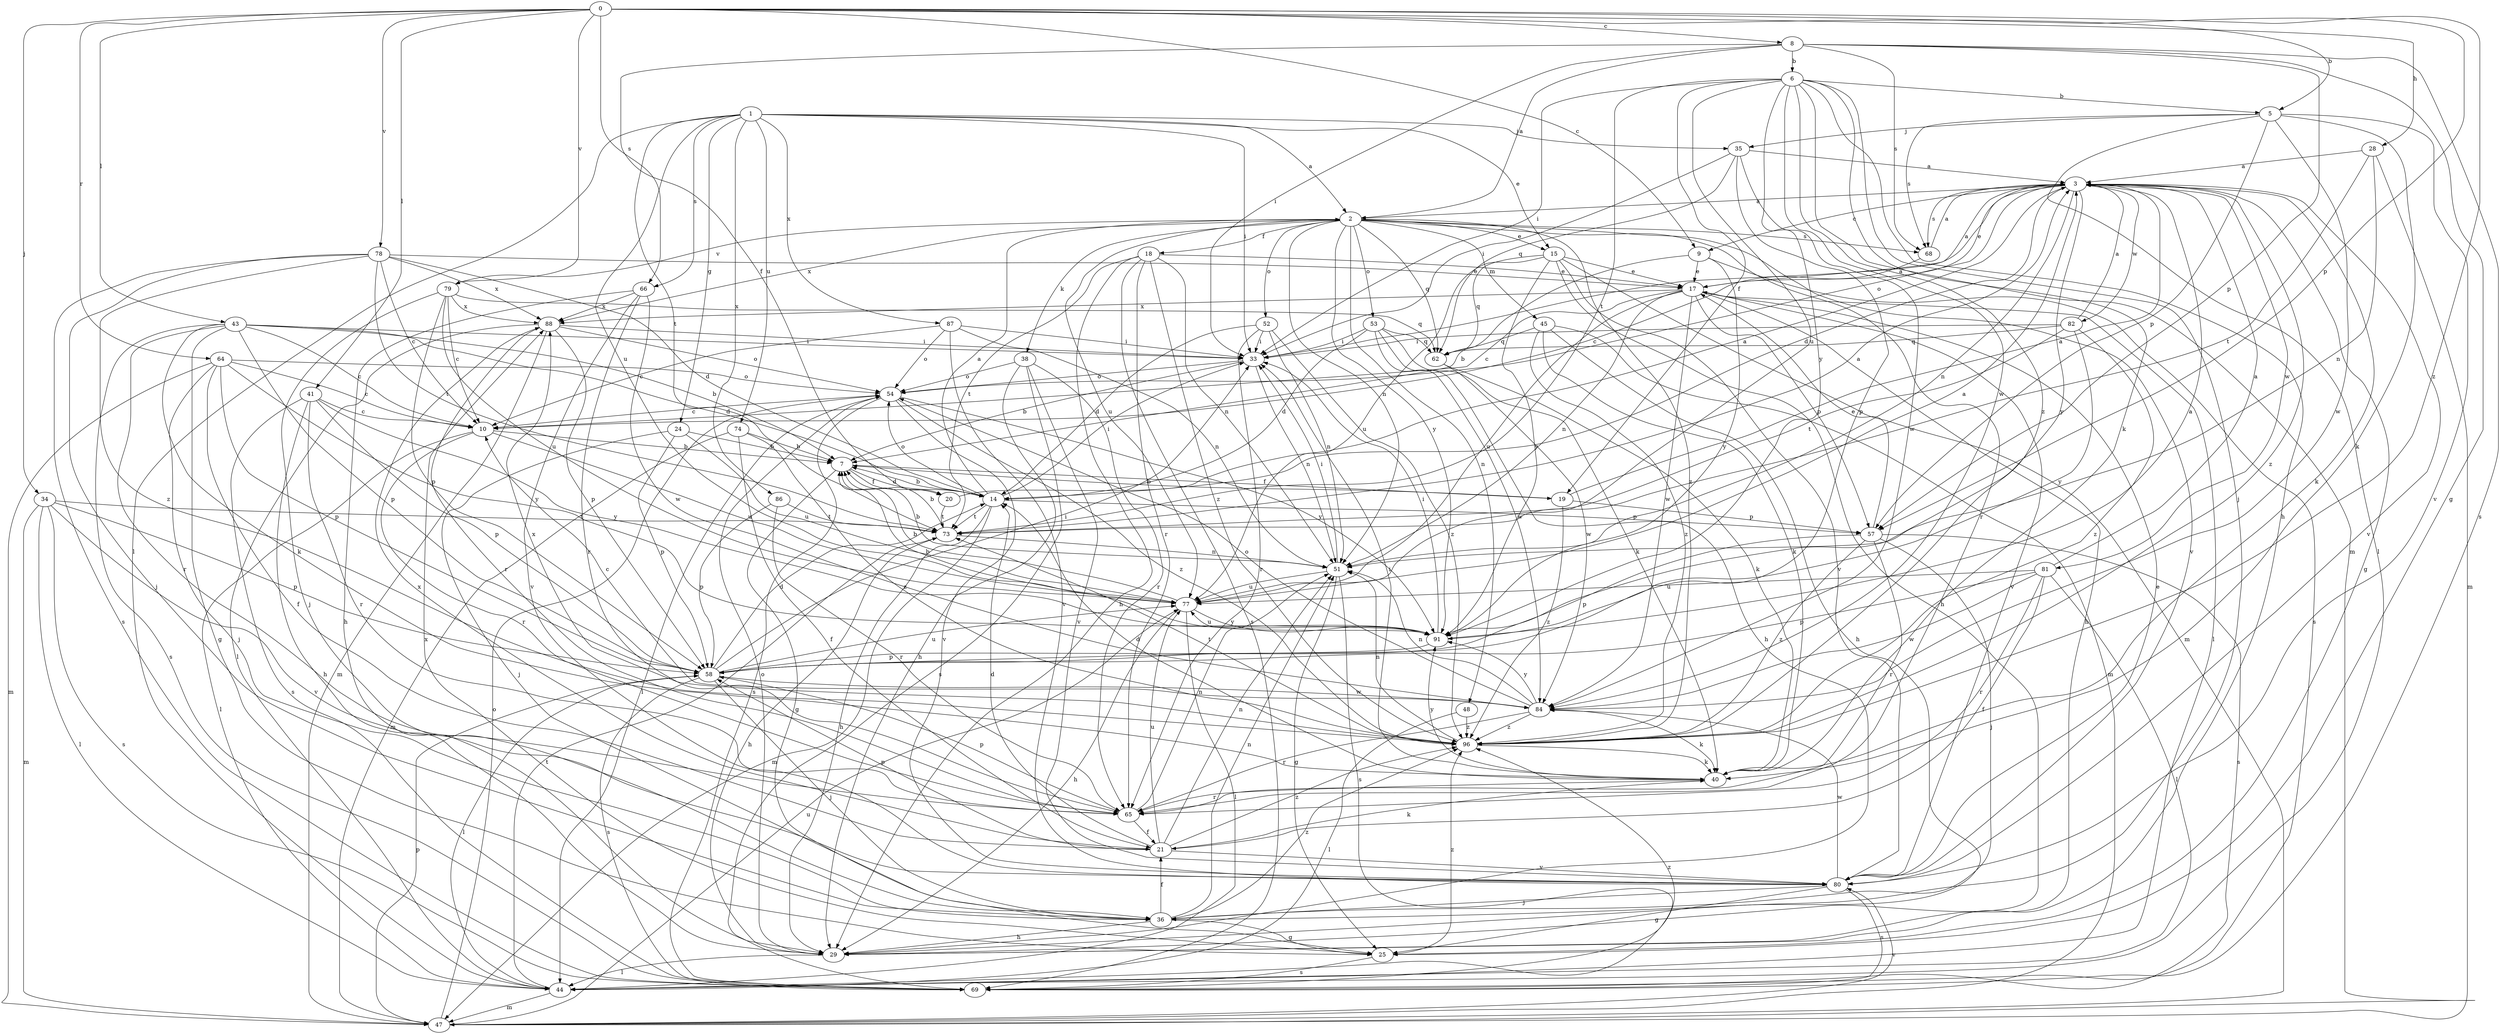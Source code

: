 strict digraph  {
0;
1;
2;
3;
5;
6;
7;
8;
9;
10;
14;
15;
17;
18;
19;
20;
21;
24;
25;
28;
29;
33;
34;
35;
36;
38;
40;
41;
43;
44;
45;
47;
48;
51;
52;
53;
54;
57;
58;
62;
64;
65;
66;
68;
69;
73;
74;
77;
78;
79;
80;
81;
82;
84;
86;
87;
88;
91;
96;
0 -> 5  [label=b];
0 -> 8  [label=c];
0 -> 9  [label=c];
0 -> 28  [label=h];
0 -> 34  [label=j];
0 -> 41  [label=l];
0 -> 43  [label=l];
0 -> 57  [label=p];
0 -> 64  [label=r];
0 -> 66  [label=s];
0 -> 78  [label=v];
0 -> 79  [label=v];
0 -> 96  [label=z];
1 -> 2  [label=a];
1 -> 15  [label=e];
1 -> 24  [label=g];
1 -> 33  [label=i];
1 -> 35  [label=j];
1 -> 44  [label=l];
1 -> 66  [label=s];
1 -> 73  [label=t];
1 -> 74  [label=u];
1 -> 77  [label=u];
1 -> 86  [label=x];
1 -> 87  [label=x];
2 -> 15  [label=e];
2 -> 18  [label=f];
2 -> 38  [label=k];
2 -> 45  [label=m];
2 -> 48  [label=n];
2 -> 51  [label=n];
2 -> 52  [label=o];
2 -> 53  [label=o];
2 -> 62  [label=q];
2 -> 65  [label=r];
2 -> 68  [label=s];
2 -> 77  [label=u];
2 -> 79  [label=v];
2 -> 80  [label=v];
2 -> 88  [label=x];
2 -> 91  [label=y];
2 -> 96  [label=z];
3 -> 2  [label=a];
3 -> 9  [label=c];
3 -> 14  [label=d];
3 -> 17  [label=e];
3 -> 25  [label=g];
3 -> 40  [label=k];
3 -> 51  [label=n];
3 -> 54  [label=o];
3 -> 68  [label=s];
3 -> 80  [label=v];
3 -> 81  [label=w];
3 -> 82  [label=w];
3 -> 91  [label=y];
3 -> 96  [label=z];
5 -> 35  [label=j];
5 -> 40  [label=k];
5 -> 44  [label=l];
5 -> 57  [label=p];
5 -> 68  [label=s];
5 -> 80  [label=v];
5 -> 84  [label=w];
6 -> 5  [label=b];
6 -> 19  [label=f];
6 -> 29  [label=h];
6 -> 33  [label=i];
6 -> 36  [label=j];
6 -> 40  [label=k];
6 -> 47  [label=m];
6 -> 73  [label=t];
6 -> 77  [label=u];
6 -> 84  [label=w];
6 -> 91  [label=y];
6 -> 96  [label=z];
7 -> 14  [label=d];
7 -> 19  [label=f];
7 -> 20  [label=f];
7 -> 25  [label=g];
8 -> 2  [label=a];
8 -> 6  [label=b];
8 -> 20  [label=f];
8 -> 25  [label=g];
8 -> 33  [label=i];
8 -> 57  [label=p];
8 -> 68  [label=s];
8 -> 69  [label=s];
9 -> 7  [label=b];
9 -> 17  [label=e];
9 -> 69  [label=s];
9 -> 91  [label=y];
10 -> 7  [label=b];
10 -> 44  [label=l];
10 -> 65  [label=r];
10 -> 77  [label=u];
14 -> 2  [label=a];
14 -> 7  [label=b];
14 -> 29  [label=h];
14 -> 33  [label=i];
14 -> 47  [label=m];
14 -> 54  [label=o];
14 -> 57  [label=p];
14 -> 73  [label=t];
15 -> 17  [label=e];
15 -> 29  [label=h];
15 -> 47  [label=m];
15 -> 62  [label=q];
15 -> 77  [label=u];
15 -> 80  [label=v];
15 -> 91  [label=y];
17 -> 3  [label=a];
17 -> 10  [label=c];
17 -> 29  [label=h];
17 -> 44  [label=l];
17 -> 51  [label=n];
17 -> 57  [label=p];
17 -> 77  [label=u];
17 -> 80  [label=v];
17 -> 84  [label=w];
17 -> 88  [label=x];
18 -> 17  [label=e];
18 -> 29  [label=h];
18 -> 51  [label=n];
18 -> 65  [label=r];
18 -> 69  [label=s];
18 -> 73  [label=t];
18 -> 96  [label=z];
19 -> 3  [label=a];
19 -> 7  [label=b];
19 -> 57  [label=p];
19 -> 96  [label=z];
20 -> 3  [label=a];
20 -> 73  [label=t];
21 -> 14  [label=d];
21 -> 40  [label=k];
21 -> 51  [label=n];
21 -> 58  [label=p];
21 -> 77  [label=u];
21 -> 80  [label=v];
21 -> 88  [label=x];
21 -> 96  [label=z];
24 -> 7  [label=b];
24 -> 36  [label=j];
24 -> 58  [label=p];
24 -> 77  [label=u];
25 -> 69  [label=s];
25 -> 88  [label=x];
25 -> 96  [label=z];
28 -> 3  [label=a];
28 -> 47  [label=m];
28 -> 51  [label=n];
28 -> 73  [label=t];
29 -> 44  [label=l];
29 -> 54  [label=o];
33 -> 3  [label=a];
33 -> 7  [label=b];
33 -> 51  [label=n];
33 -> 54  [label=o];
34 -> 44  [label=l];
34 -> 47  [label=m];
34 -> 58  [label=p];
34 -> 69  [label=s];
34 -> 73  [label=t];
34 -> 80  [label=v];
35 -> 3  [label=a];
35 -> 33  [label=i];
35 -> 58  [label=p];
35 -> 62  [label=q];
35 -> 84  [label=w];
36 -> 21  [label=f];
36 -> 25  [label=g];
36 -> 29  [label=h];
36 -> 51  [label=n];
36 -> 96  [label=z];
38 -> 29  [label=h];
38 -> 54  [label=o];
38 -> 65  [label=r];
38 -> 69  [label=s];
38 -> 80  [label=v];
40 -> 14  [label=d];
40 -> 33  [label=i];
40 -> 65  [label=r];
40 -> 91  [label=y];
41 -> 10  [label=c];
41 -> 29  [label=h];
41 -> 58  [label=p];
41 -> 65  [label=r];
41 -> 69  [label=s];
41 -> 91  [label=y];
43 -> 7  [label=b];
43 -> 10  [label=c];
43 -> 14  [label=d];
43 -> 25  [label=g];
43 -> 33  [label=i];
43 -> 40  [label=k];
43 -> 58  [label=p];
43 -> 65  [label=r];
43 -> 69  [label=s];
44 -> 47  [label=m];
44 -> 73  [label=t];
44 -> 96  [label=z];
45 -> 29  [label=h];
45 -> 40  [label=k];
45 -> 47  [label=m];
45 -> 62  [label=q];
45 -> 96  [label=z];
47 -> 54  [label=o];
47 -> 58  [label=p];
47 -> 77  [label=u];
47 -> 80  [label=v];
48 -> 44  [label=l];
48 -> 96  [label=z];
51 -> 7  [label=b];
51 -> 25  [label=g];
51 -> 33  [label=i];
51 -> 69  [label=s];
51 -> 77  [label=u];
52 -> 14  [label=d];
52 -> 33  [label=i];
52 -> 51  [label=n];
52 -> 65  [label=r];
52 -> 96  [label=z];
53 -> 14  [label=d];
53 -> 29  [label=h];
53 -> 33  [label=i];
53 -> 40  [label=k];
53 -> 62  [label=q];
53 -> 84  [label=w];
54 -> 10  [label=c];
54 -> 44  [label=l];
54 -> 69  [label=s];
54 -> 80  [label=v];
54 -> 91  [label=y];
54 -> 96  [label=z];
57 -> 17  [label=e];
57 -> 36  [label=j];
57 -> 58  [label=p];
57 -> 65  [label=r];
57 -> 69  [label=s];
57 -> 96  [label=z];
58 -> 14  [label=d];
58 -> 33  [label=i];
58 -> 36  [label=j];
58 -> 44  [label=l];
58 -> 69  [label=s];
58 -> 77  [label=u];
58 -> 84  [label=w];
62 -> 40  [label=k];
62 -> 84  [label=w];
64 -> 10  [label=c];
64 -> 21  [label=f];
64 -> 36  [label=j];
64 -> 47  [label=m];
64 -> 54  [label=o];
64 -> 58  [label=p];
64 -> 91  [label=y];
65 -> 21  [label=f];
65 -> 51  [label=n];
65 -> 58  [label=p];
66 -> 29  [label=h];
66 -> 65  [label=r];
66 -> 80  [label=v];
66 -> 84  [label=w];
66 -> 88  [label=x];
68 -> 3  [label=a];
68 -> 10  [label=c];
73 -> 3  [label=a];
73 -> 7  [label=b];
73 -> 29  [label=h];
73 -> 51  [label=n];
74 -> 7  [label=b];
74 -> 21  [label=f];
74 -> 47  [label=m];
74 -> 96  [label=z];
77 -> 3  [label=a];
77 -> 7  [label=b];
77 -> 29  [label=h];
77 -> 44  [label=l];
77 -> 91  [label=y];
78 -> 10  [label=c];
78 -> 14  [label=d];
78 -> 17  [label=e];
78 -> 36  [label=j];
78 -> 69  [label=s];
78 -> 73  [label=t];
78 -> 88  [label=x];
78 -> 96  [label=z];
79 -> 10  [label=c];
79 -> 36  [label=j];
79 -> 58  [label=p];
79 -> 62  [label=q];
79 -> 77  [label=u];
79 -> 88  [label=x];
80 -> 17  [label=e];
80 -> 25  [label=g];
80 -> 36  [label=j];
80 -> 69  [label=s];
80 -> 84  [label=w];
81 -> 3  [label=a];
81 -> 21  [label=f];
81 -> 44  [label=l];
81 -> 58  [label=p];
81 -> 65  [label=r];
81 -> 77  [label=u];
81 -> 84  [label=w];
82 -> 3  [label=a];
82 -> 33  [label=i];
82 -> 62  [label=q];
82 -> 73  [label=t];
82 -> 91  [label=y];
82 -> 96  [label=z];
84 -> 10  [label=c];
84 -> 40  [label=k];
84 -> 51  [label=n];
84 -> 54  [label=o];
84 -> 65  [label=r];
84 -> 91  [label=y];
84 -> 96  [label=z];
86 -> 58  [label=p];
86 -> 65  [label=r];
86 -> 73  [label=t];
87 -> 10  [label=c];
87 -> 33  [label=i];
87 -> 51  [label=n];
87 -> 54  [label=o];
87 -> 80  [label=v];
88 -> 33  [label=i];
88 -> 44  [label=l];
88 -> 47  [label=m];
88 -> 54  [label=o];
88 -> 58  [label=p];
88 -> 65  [label=r];
91 -> 3  [label=a];
91 -> 7  [label=b];
91 -> 33  [label=i];
91 -> 58  [label=p];
91 -> 77  [label=u];
96 -> 40  [label=k];
96 -> 51  [label=n];
96 -> 73  [label=t];
96 -> 88  [label=x];
}
